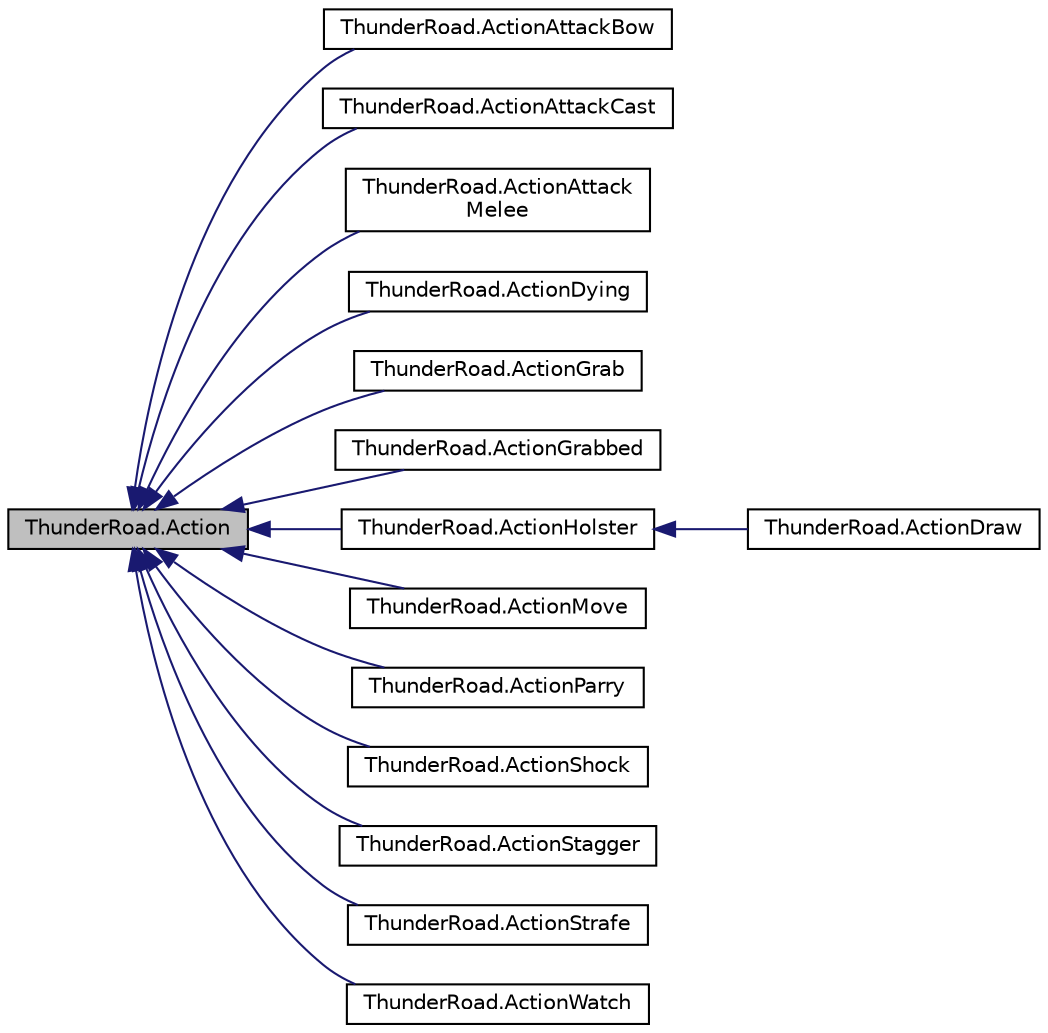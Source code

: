 digraph "ThunderRoad.Action"
{
 // LATEX_PDF_SIZE
  edge [fontname="Helvetica",fontsize="10",labelfontname="Helvetica",labelfontsize="10"];
  node [fontname="Helvetica",fontsize="10",shape=record];
  rankdir="LR";
  Node1 [label="ThunderRoad.Action",height=0.2,width=0.4,color="black", fillcolor="grey75", style="filled", fontcolor="black",tooltip="Class Action."];
  Node1 -> Node2 [dir="back",color="midnightblue",fontsize="10",style="solid",fontname="Helvetica"];
  Node2 [label="ThunderRoad.ActionAttackBow",height=0.2,width=0.4,color="black", fillcolor="white", style="filled",URL="$class_thunder_road_1_1_action_attack_bow.html",tooltip="Class ActionAttackBow. Implements the ThunderRoad.Action"];
  Node1 -> Node3 [dir="back",color="midnightblue",fontsize="10",style="solid",fontname="Helvetica"];
  Node3 [label="ThunderRoad.ActionAttackCast",height=0.2,width=0.4,color="black", fillcolor="white", style="filled",URL="$class_thunder_road_1_1_action_attack_cast.html",tooltip="Class ActionAttackCast. Implements the ThunderRoad.Action"];
  Node1 -> Node4 [dir="back",color="midnightblue",fontsize="10",style="solid",fontname="Helvetica"];
  Node4 [label="ThunderRoad.ActionAttack\lMelee",height=0.2,width=0.4,color="black", fillcolor="white", style="filled",URL="$class_thunder_road_1_1_action_attack_melee.html",tooltip="Class ActionAttackMelee. Implements the ThunderRoad.Action"];
  Node1 -> Node5 [dir="back",color="midnightblue",fontsize="10",style="solid",fontname="Helvetica"];
  Node5 [label="ThunderRoad.ActionDying",height=0.2,width=0.4,color="black", fillcolor="white", style="filled",URL="$class_thunder_road_1_1_action_dying.html",tooltip="Class ActionDying. Implements the ThunderRoad.Action"];
  Node1 -> Node6 [dir="back",color="midnightblue",fontsize="10",style="solid",fontname="Helvetica"];
  Node6 [label="ThunderRoad.ActionGrab",height=0.2,width=0.4,color="black", fillcolor="white", style="filled",URL="$class_thunder_road_1_1_action_grab.html",tooltip="Class ActionGrab. Implements the ThunderRoad.Action"];
  Node1 -> Node7 [dir="back",color="midnightblue",fontsize="10",style="solid",fontname="Helvetica"];
  Node7 [label="ThunderRoad.ActionGrabbed",height=0.2,width=0.4,color="black", fillcolor="white", style="filled",URL="$class_thunder_road_1_1_action_grabbed.html",tooltip="Class ActionGrabbed. Implements the ThunderRoad.Action"];
  Node1 -> Node8 [dir="back",color="midnightblue",fontsize="10",style="solid",fontname="Helvetica"];
  Node8 [label="ThunderRoad.ActionHolster",height=0.2,width=0.4,color="black", fillcolor="white", style="filled",URL="$class_thunder_road_1_1_action_holster.html",tooltip="Class ActionHolster. Implements the ThunderRoad.Action"];
  Node8 -> Node9 [dir="back",color="midnightblue",fontsize="10",style="solid",fontname="Helvetica"];
  Node9 [label="ThunderRoad.ActionDraw",height=0.2,width=0.4,color="black", fillcolor="white", style="filled",URL="$class_thunder_road_1_1_action_draw.html",tooltip="Class ActionDraw. Implements the ThunderRoad.ActionHolster"];
  Node1 -> Node10 [dir="back",color="midnightblue",fontsize="10",style="solid",fontname="Helvetica"];
  Node10 [label="ThunderRoad.ActionMove",height=0.2,width=0.4,color="black", fillcolor="white", style="filled",URL="$class_thunder_road_1_1_action_move.html",tooltip="Class ActionMove. Implements the ThunderRoad.Action"];
  Node1 -> Node11 [dir="back",color="midnightblue",fontsize="10",style="solid",fontname="Helvetica"];
  Node11 [label="ThunderRoad.ActionParry",height=0.2,width=0.4,color="black", fillcolor="white", style="filled",URL="$class_thunder_road_1_1_action_parry.html",tooltip="Class ActionParry. Implements the ThunderRoad.Action"];
  Node1 -> Node12 [dir="back",color="midnightblue",fontsize="10",style="solid",fontname="Helvetica"];
  Node12 [label="ThunderRoad.ActionShock",height=0.2,width=0.4,color="black", fillcolor="white", style="filled",URL="$class_thunder_road_1_1_action_shock.html",tooltip="Class ActionShock. Implements the ThunderRoad.Action"];
  Node1 -> Node13 [dir="back",color="midnightblue",fontsize="10",style="solid",fontname="Helvetica"];
  Node13 [label="ThunderRoad.ActionStagger",height=0.2,width=0.4,color="black", fillcolor="white", style="filled",URL="$class_thunder_road_1_1_action_stagger.html",tooltip="Class ActionStagger. Implements the ThunderRoad.Action"];
  Node1 -> Node14 [dir="back",color="midnightblue",fontsize="10",style="solid",fontname="Helvetica"];
  Node14 [label="ThunderRoad.ActionStrafe",height=0.2,width=0.4,color="black", fillcolor="white", style="filled",URL="$class_thunder_road_1_1_action_strafe.html",tooltip="Class ActionStrafe. Implements the ThunderRoad.Action"];
  Node1 -> Node15 [dir="back",color="midnightblue",fontsize="10",style="solid",fontname="Helvetica"];
  Node15 [label="ThunderRoad.ActionWatch",height=0.2,width=0.4,color="black", fillcolor="white", style="filled",URL="$class_thunder_road_1_1_action_watch.html",tooltip="Class ActionWatch. Implements the ThunderRoad.Action"];
}
